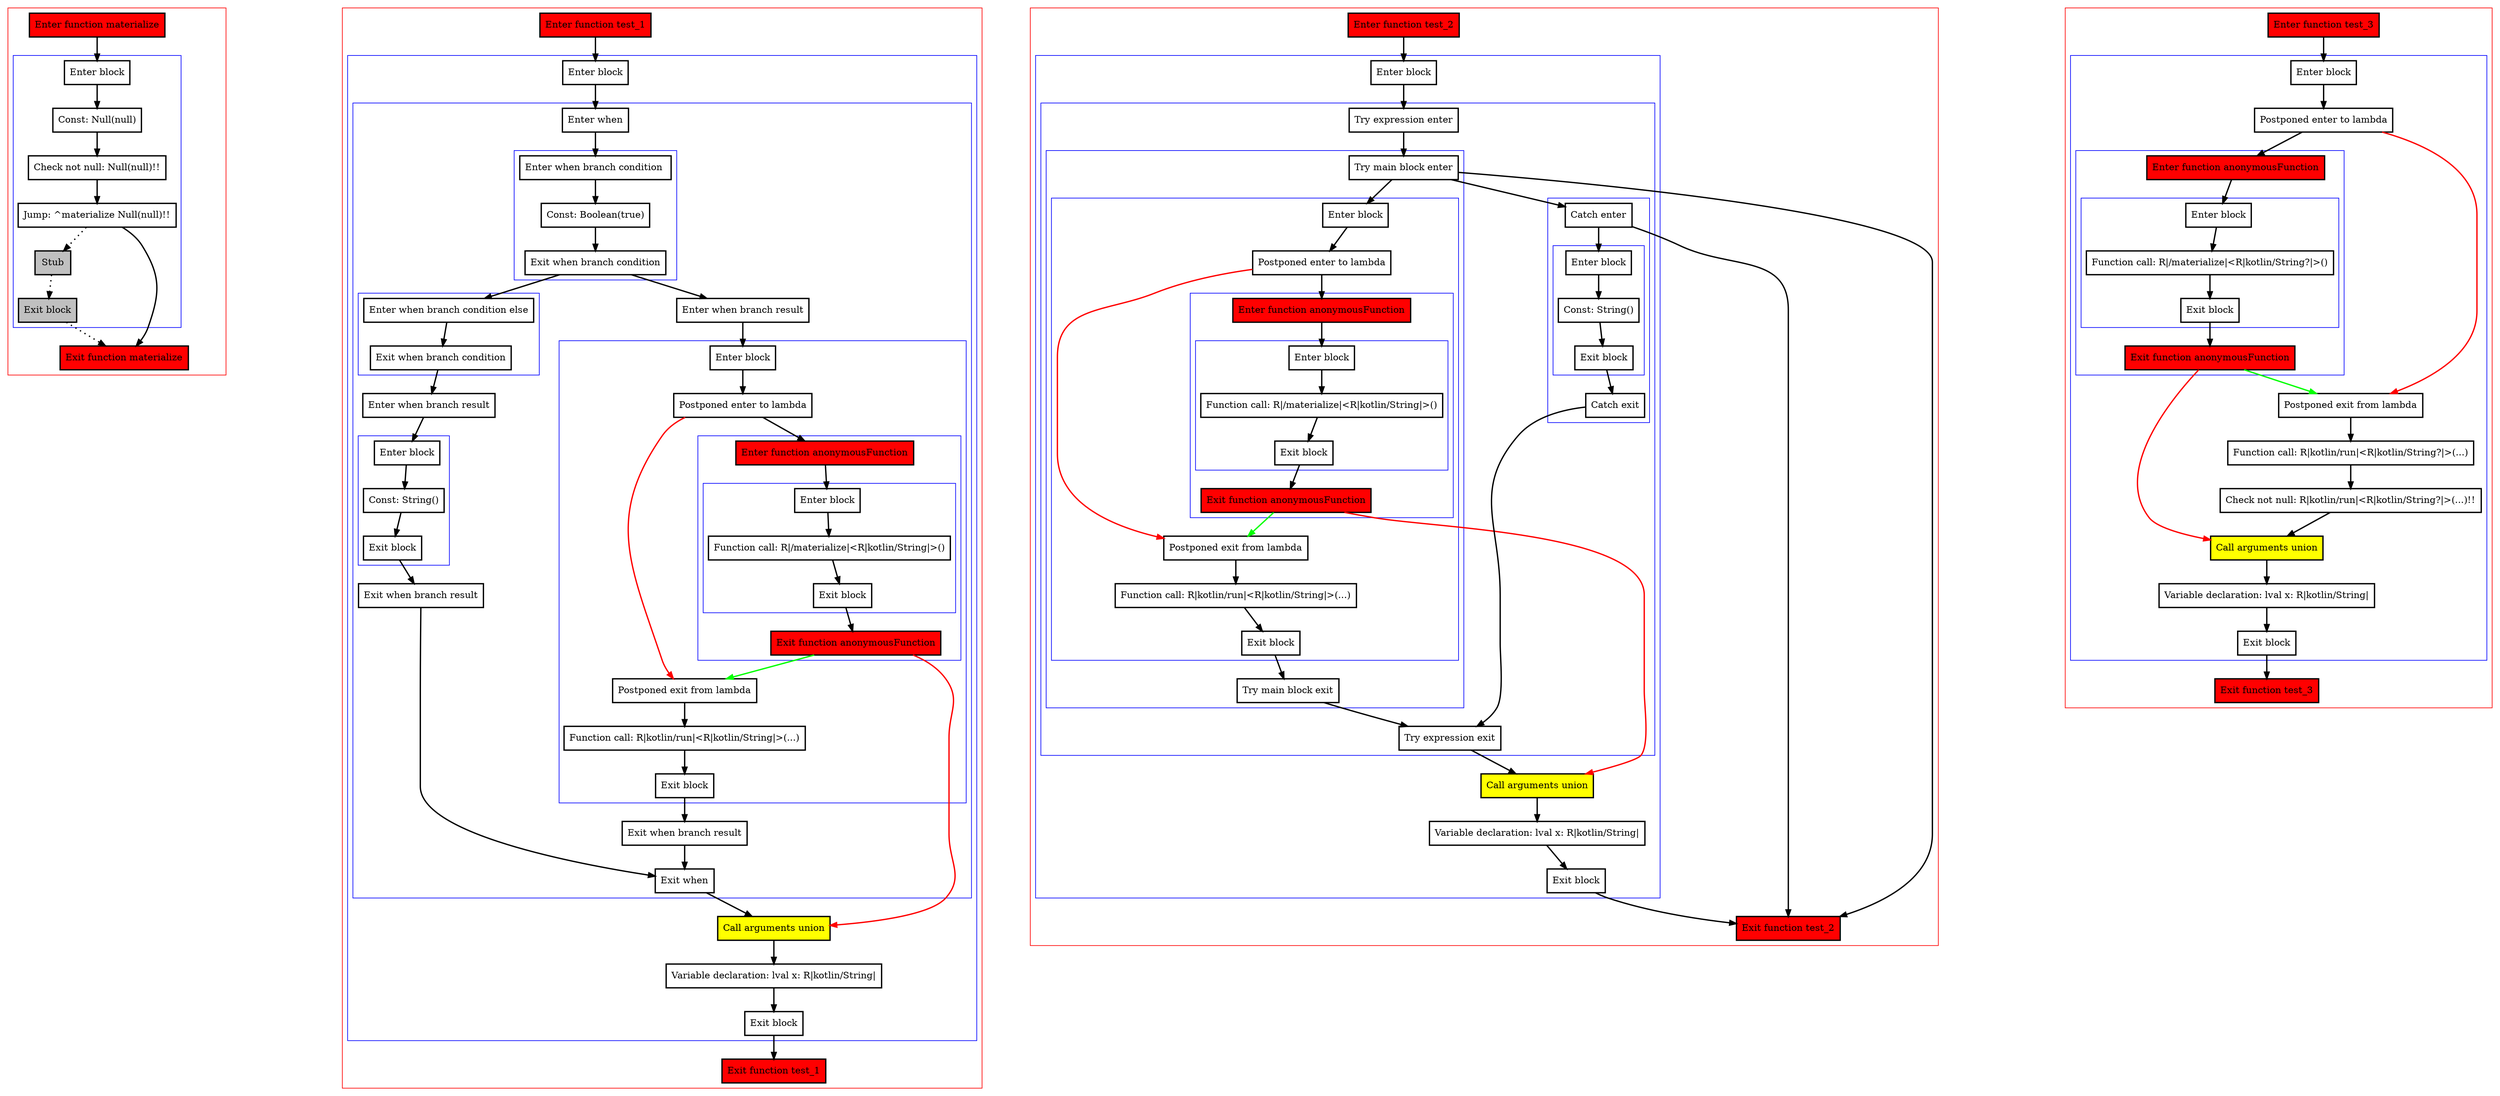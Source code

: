 digraph inplaceLambdaInControlFlowExpressions_kt {
    graph [nodesep=3]
    node [shape=box penwidth=2]
    edge [penwidth=2]

    subgraph cluster_0 {
        color=red
        0 [label="Enter function materialize" style="filled" fillcolor=red];
        subgraph cluster_1 {
            color=blue
            1 [label="Enter block"];
            2 [label="Const: Null(null)"];
            3 [label="Check not null: Null(null)!!"];
            4 [label="Jump: ^materialize Null(null)!!"];
            5 [label="Stub" style="filled" fillcolor=gray];
            6 [label="Exit block" style="filled" fillcolor=gray];
        }
        7 [label="Exit function materialize" style="filled" fillcolor=red];
    }
    0 -> {1};
    1 -> {2};
    2 -> {3};
    3 -> {4};
    4 -> {7};
    4 -> {5} [style=dotted];
    5 -> {6} [style=dotted];
    6 -> {7} [style=dotted];

    subgraph cluster_2 {
        color=red
        8 [label="Enter function test_1" style="filled" fillcolor=red];
        subgraph cluster_3 {
            color=blue
            9 [label="Enter block"];
            subgraph cluster_4 {
                color=blue
                10 [label="Enter when"];
                subgraph cluster_5 {
                    color=blue
                    11 [label="Enter when branch condition "];
                    12 [label="Const: Boolean(true)"];
                    13 [label="Exit when branch condition"];
                }
                subgraph cluster_6 {
                    color=blue
                    14 [label="Enter when branch condition else"];
                    15 [label="Exit when branch condition"];
                }
                16 [label="Enter when branch result"];
                subgraph cluster_7 {
                    color=blue
                    17 [label="Enter block"];
                    18 [label="Const: String()"];
                    19 [label="Exit block"];
                }
                20 [label="Exit when branch result"];
                21 [label="Enter when branch result"];
                subgraph cluster_8 {
                    color=blue
                    22 [label="Enter block"];
                    23 [label="Postponed enter to lambda"];
                    subgraph cluster_9 {
                        color=blue
                        33 [label="Enter function anonymousFunction" style="filled" fillcolor=red];
                        subgraph cluster_10 {
                            color=blue
                            34 [label="Enter block"];
                            35 [label="Function call: R|/materialize|<R|kotlin/String|>()"];
                            36 [label="Exit block"];
                        }
                        37 [label="Exit function anonymousFunction" style="filled" fillcolor=red];
                    }
                    24 [label="Postponed exit from lambda"];
                    25 [label="Function call: R|kotlin/run|<R|kotlin/String|>(...)"];
                    26 [label="Exit block"];
                }
                27 [label="Exit when branch result"];
                28 [label="Exit when"];
            }
            29 [label="Call arguments union" style="filled" fillcolor=yellow];
            30 [label="Variable declaration: lval x: R|kotlin/String|"];
            31 [label="Exit block"];
        }
        32 [label="Exit function test_1" style="filled" fillcolor=red];
    }
    8 -> {9};
    9 -> {10};
    10 -> {11};
    11 -> {12};
    12 -> {13};
    13 -> {21 14};
    14 -> {15};
    15 -> {16};
    16 -> {17};
    17 -> {18};
    18 -> {19};
    19 -> {20};
    20 -> {28};
    21 -> {22};
    22 -> {23};
    23 -> {33};
    23 -> {24} [color=red];
    24 -> {25};
    25 -> {26};
    26 -> {27};
    27 -> {28};
    28 -> {29};
    29 -> {30};
    30 -> {31};
    31 -> {32};
    33 -> {34};
    34 -> {35};
    35 -> {36};
    36 -> {37};
    37 -> {24} [color=green];
    37 -> {29} [color=red];

    subgraph cluster_11 {
        color=red
        38 [label="Enter function test_2" style="filled" fillcolor=red];
        subgraph cluster_12 {
            color=blue
            39 [label="Enter block"];
            subgraph cluster_13 {
                color=blue
                40 [label="Try expression enter"];
                subgraph cluster_14 {
                    color=blue
                    41 [label="Try main block enter"];
                    subgraph cluster_15 {
                        color=blue
                        42 [label="Enter block"];
                        43 [label="Postponed enter to lambda"];
                        subgraph cluster_16 {
                            color=blue
                            58 [label="Enter function anonymousFunction" style="filled" fillcolor=red];
                            subgraph cluster_17 {
                                color=blue
                                59 [label="Enter block"];
                                60 [label="Function call: R|/materialize|<R|kotlin/String|>()"];
                                61 [label="Exit block"];
                            }
                            62 [label="Exit function anonymousFunction" style="filled" fillcolor=red];
                        }
                        44 [label="Postponed exit from lambda"];
                        45 [label="Function call: R|kotlin/run|<R|kotlin/String|>(...)"];
                        46 [label="Exit block"];
                    }
                    47 [label="Try main block exit"];
                }
                subgraph cluster_18 {
                    color=blue
                    48 [label="Catch enter"];
                    subgraph cluster_19 {
                        color=blue
                        49 [label="Enter block"];
                        50 [label="Const: String()"];
                        51 [label="Exit block"];
                    }
                    52 [label="Catch exit"];
                }
                53 [label="Try expression exit"];
            }
            54 [label="Call arguments union" style="filled" fillcolor=yellow];
            55 [label="Variable declaration: lval x: R|kotlin/String|"];
            56 [label="Exit block"];
        }
        57 [label="Exit function test_2" style="filled" fillcolor=red];
    }
    38 -> {39};
    39 -> {40};
    40 -> {41};
    41 -> {57 48 42};
    42 -> {43};
    43 -> {58};
    43 -> {44} [color=red];
    44 -> {45};
    45 -> {46};
    46 -> {47};
    47 -> {53};
    48 -> {57 49};
    49 -> {50};
    50 -> {51};
    51 -> {52};
    52 -> {53};
    53 -> {54};
    54 -> {55};
    55 -> {56};
    56 -> {57};
    58 -> {59};
    59 -> {60};
    60 -> {61};
    61 -> {62};
    62 -> {44} [color=green];
    62 -> {54} [color=red];

    subgraph cluster_20 {
        color=red
        63 [label="Enter function test_3" style="filled" fillcolor=red];
        subgraph cluster_21 {
            color=blue
            64 [label="Enter block"];
            65 [label="Postponed enter to lambda"];
            subgraph cluster_22 {
                color=blue
                73 [label="Enter function anonymousFunction" style="filled" fillcolor=red];
                subgraph cluster_23 {
                    color=blue
                    74 [label="Enter block"];
                    75 [label="Function call: R|/materialize|<R|kotlin/String?|>()"];
                    76 [label="Exit block"];
                }
                77 [label="Exit function anonymousFunction" style="filled" fillcolor=red];
            }
            66 [label="Postponed exit from lambda"];
            67 [label="Function call: R|kotlin/run|<R|kotlin/String?|>(...)"];
            68 [label="Check not null: R|kotlin/run|<R|kotlin/String?|>(...)!!"];
            69 [label="Call arguments union" style="filled" fillcolor=yellow];
            70 [label="Variable declaration: lval x: R|kotlin/String|"];
            71 [label="Exit block"];
        }
        72 [label="Exit function test_3" style="filled" fillcolor=red];
    }
    63 -> {64};
    64 -> {65};
    65 -> {73};
    65 -> {66} [color=red];
    66 -> {67};
    67 -> {68};
    68 -> {69};
    69 -> {70};
    70 -> {71};
    71 -> {72};
    73 -> {74};
    74 -> {75};
    75 -> {76};
    76 -> {77};
    77 -> {66} [color=green];
    77 -> {69} [color=red];

}
